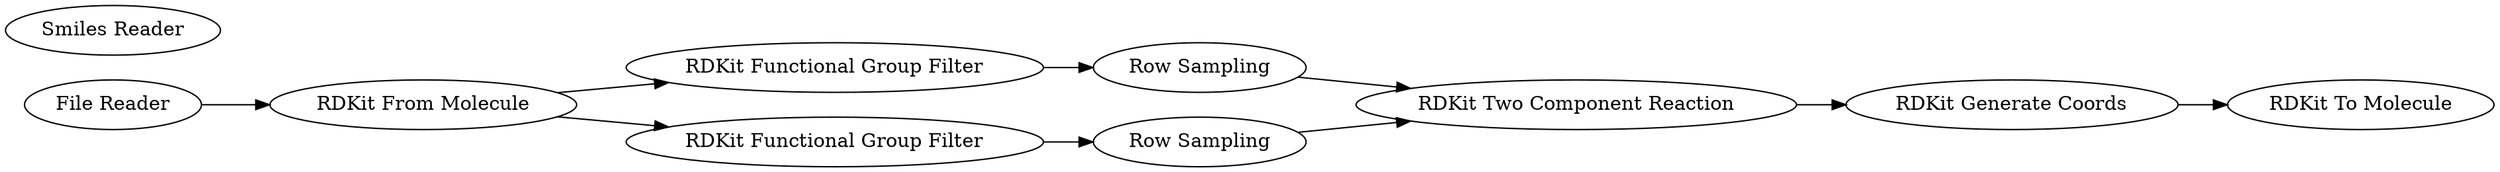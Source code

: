 digraph {
	18 [label="RDKit Generate Coords"]
	19 [label="RDKit To Molecule"]
	22 [label="Row Sampling"]
	23 [label="Row Sampling"]
	24 [label="RDKit Functional Group Filter"]
	28 [label="RDKit Functional Group Filter"]
	29 [label="File Reader"]
	30 [label="RDKit From Molecule"]
	31 [label="RDKit Two Component Reaction"]
	32 [label="Smiles Reader"]
	18 -> 19
	22 -> 31
	23 -> 31
	24 -> 23
	28 -> 22
	29 -> 30
	30 -> 28
	30 -> 24
	31 -> 18
	rankdir=LR
}

